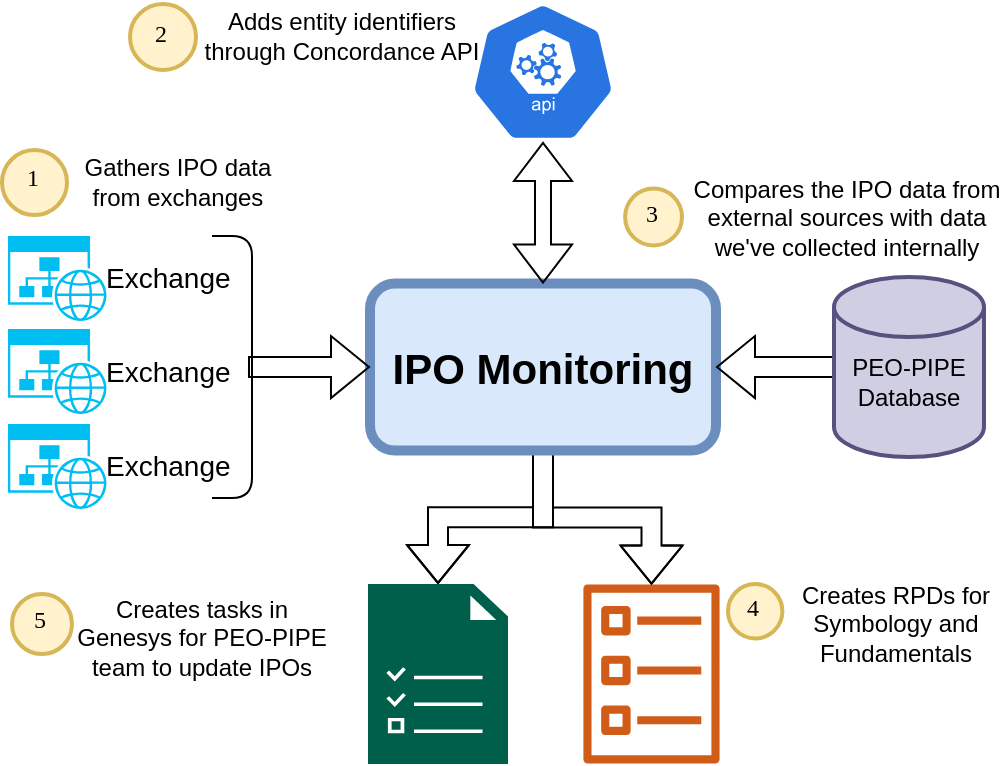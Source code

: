 <mxfile version="20.8.1" type="device"><diagram id="ooH2sOFhiZKoQCt_Af8Y" name="Page-1"><mxGraphModel dx="1434" dy="788" grid="0" gridSize="10" guides="1" tooltips="1" connect="1" arrows="1" fold="1" page="1" pageScale="1" pageWidth="850" pageHeight="1100" background="#FFFFFF" math="0" shadow="0"><root><mxCell id="0"/><mxCell id="1" parent="0"/><mxCell id="h6kq3tl8L6wICLCI2s10-4" value="" style="outlineConnect=0;fontColor=#232F3E;gradientColor=none;fillColor=#D05C17;strokeColor=none;dashed=0;verticalLabelPosition=bottom;verticalAlign=top;align=center;html=1;fontSize=12;fontStyle=0;aspect=fixed;pointerEvents=1;shape=mxgraph.aws4.ecs_task;container=0;" parent="1" vertex="1"><mxGeometry x="352.7" y="366" width="68.08" height="90" as="geometry"/></mxCell><mxCell id="h6kq3tl8L6wICLCI2s10-47" value="" style="html=1;dashed=0;whitespace=wrap;fillColor=#2875E2;strokeColor=#ffffff;points=[[0.005,0.63,0],[0.1,0.2,0],[0.9,0.2,0],[0.5,0,0],[0.995,0.63,0],[0.72,0.99,0],[0.5,1,0],[0.28,0.99,0]];shape=mxgraph.kubernetes.icon;prIcon=api;container=0;" parent="1" vertex="1"><mxGeometry x="280.5" y="75" width="104" height="70" as="geometry"/></mxCell><mxCell id="CSjHS-Jw54JLqZYKcjz6-2" value="" style="sketch=0;pointerEvents=1;shadow=0;dashed=0;html=1;strokeColor=none;fillColor=#005F4B;labelPosition=center;verticalLabelPosition=bottom;verticalAlign=top;align=center;outlineConnect=0;shape=mxgraph.veeam2.task_list;container=0;" vertex="1" parent="1"><mxGeometry x="245" y="366" width="70" height="90" as="geometry"/></mxCell><mxCell id="CSjHS-Jw54JLqZYKcjz6-30" style="edgeStyle=orthogonalEdgeStyle;shape=flexArrow;rounded=0;orthogonalLoop=1;jettySize=auto;html=1;exitX=0.5;exitY=1;exitDx=0;exitDy=0;fontSize=21;" edge="1" parent="1" source="h6kq3tl8L6wICLCI2s10-21" target="CSjHS-Jw54JLqZYKcjz6-2"><mxGeometry relative="1" as="geometry"/></mxCell><mxCell id="CSjHS-Jw54JLqZYKcjz6-31" style="edgeStyle=orthogonalEdgeStyle;shape=flexArrow;rounded=0;orthogonalLoop=1;jettySize=auto;html=1;exitX=0.5;exitY=1;exitDx=0;exitDy=0;fontSize=21;" edge="1" parent="1" source="h6kq3tl8L6wICLCI2s10-21" target="h6kq3tl8L6wICLCI2s10-4"><mxGeometry relative="1" as="geometry"/></mxCell><mxCell id="h6kq3tl8L6wICLCI2s10-21" value="IPO Monitoring" style="rounded=1;whiteSpace=wrap;html=1;fillColor=#dae8fc;strokeColor=#6c8ebf;strokeWidth=5;container=0;fontStyle=1;fontSize=21;" parent="1" vertex="1"><mxGeometry x="246" y="215.79" width="173" height="83.5" as="geometry"/></mxCell><mxCell id="CSjHS-Jw54JLqZYKcjz6-28" style="edgeStyle=orthogonalEdgeStyle;shape=flexArrow;rounded=0;orthogonalLoop=1;jettySize=auto;html=1;exitX=0;exitY=0.5;exitDx=0;exitDy=0;exitPerimeter=0;entryX=1;entryY=0.5;entryDx=0;entryDy=0;fontSize=21;" edge="1" parent="1" source="h6kq3tl8L6wICLCI2s10-8" target="h6kq3tl8L6wICLCI2s10-21"><mxGeometry relative="1" as="geometry"/></mxCell><mxCell id="h6kq3tl8L6wICLCI2s10-8" value="&lt;br&gt;PEO-PIPE Database" style="strokeWidth=2;html=1;shape=mxgraph.flowchart.database;whiteSpace=wrap;fillColor=#d0cee2;strokeColor=#56517e;" parent="1" vertex="1"><mxGeometry x="478" y="212.54" width="75" height="90" as="geometry"/></mxCell><mxCell id="CSjHS-Jw54JLqZYKcjz6-4" value="" style="shape=flexArrow;endArrow=classic;startArrow=classic;html=1;rounded=0;entryX=0.5;entryY=1;entryDx=0;entryDy=0;entryPerimeter=0;exitX=0.5;exitY=0;exitDx=0;exitDy=0;width=8;" edge="1" parent="1" source="h6kq3tl8L6wICLCI2s10-21" target="h6kq3tl8L6wICLCI2s10-47"><mxGeometry width="100" height="100" relative="1" as="geometry"><mxPoint x="374" y="280" as="sourcePoint"/><mxPoint x="474" y="180" as="targetPoint"/></mxGeometry></mxCell><mxCell id="CSjHS-Jw54JLqZYKcjz6-17" style="edgeStyle=orthogonalEdgeStyle;shape=flexArrow;rounded=0;orthogonalLoop=1;jettySize=auto;html=1;exitX=0.1;exitY=0.5;exitDx=0;exitDy=0;exitPerimeter=0;entryX=0;entryY=0.5;entryDx=0;entryDy=0;" edge="1" parent="1" source="h6kq3tl8L6wICLCI2s10-40" target="h6kq3tl8L6wICLCI2s10-21"><mxGeometry relative="1" as="geometry"/></mxCell><mxCell id="CSjHS-Jw54JLqZYKcjz6-18" value="" style="group" vertex="1" connectable="0" parent="1"><mxGeometry x="62" y="149" width="142.5" height="32.5" as="geometry"/></mxCell><mxCell id="h6kq3tl8L6wICLCI2s10-24" value="&lt;font style=&quot;font-size: 12px&quot;&gt;Gathers IPO data from exchanges&lt;/font&gt;" style="text;html=1;strokeColor=none;fillColor=none;align=center;verticalAlign=middle;whiteSpace=wrap;rounded=0;container=0;" parent="CSjHS-Jw54JLqZYKcjz6-18" vertex="1"><mxGeometry x="32.5" y="2.38" width="110" height="27.75" as="geometry"/></mxCell><mxCell id="h6kq3tl8L6wICLCI2s10-56" value="1" style="ellipse;whiteSpace=wrap;html=1;aspect=fixed;strokeWidth=2;fontFamily=Tahoma;spacingBottom=4;spacingRight=2;strokeColor=#d6b656;fillColor=#fff2cc;container=0;" parent="CSjHS-Jw54JLqZYKcjz6-18" vertex="1"><mxGeometry width="32.5" height="32.5" as="geometry"/></mxCell><mxCell id="CSjHS-Jw54JLqZYKcjz6-19" value="" style="group" vertex="1" connectable="0" parent="1"><mxGeometry x="126" y="75" width="176" height="34" as="geometry"/></mxCell><mxCell id="h6kq3tl8L6wICLCI2s10-9" value="Adds entity identifiers through Concordance API" style="text;html=1;strokeColor=none;fillColor=none;align=center;verticalAlign=middle;whiteSpace=wrap;rounded=0;container=0;" parent="CSjHS-Jw54JLqZYKcjz6-19" vertex="1"><mxGeometry x="36" width="140" height="34" as="geometry"/></mxCell><mxCell id="h6kq3tl8L6wICLCI2s10-59" value="2" style="ellipse;whiteSpace=wrap;html=1;aspect=fixed;strokeWidth=2;fontFamily=Tahoma;spacingBottom=4;spacingRight=2;strokeColor=#d6b656;fillColor=#fff2cc;container=0;" parent="CSjHS-Jw54JLqZYKcjz6-19" vertex="1"><mxGeometry y="1" width="33" height="33" as="geometry"/></mxCell><mxCell id="CSjHS-Jw54JLqZYKcjz6-27" value="" style="group" vertex="1" connectable="0" parent="1"><mxGeometry x="373.56" y="159" width="189.44" height="47" as="geometry"/></mxCell><mxCell id="h6kq3tl8L6wICLCI2s10-60" value="3" style="ellipse;whiteSpace=wrap;html=1;aspect=fixed;strokeWidth=2;fontFamily=Tahoma;spacingBottom=4;spacingRight=2;strokeColor=#d6b656;fillColor=#fff2cc;container=0;" parent="CSjHS-Jw54JLqZYKcjz6-27" vertex="1"><mxGeometry y="9.28" width="28.444" height="28.444" as="geometry"/></mxCell><mxCell id="h6kq3tl8L6wICLCI2s10-58" value="Compares the IPO data from external sources with data we've collected internally" style="text;html=1;strokeColor=none;fillColor=none;align=center;verticalAlign=middle;whiteSpace=wrap;rounded=0;container=0;" parent="CSjHS-Jw54JLqZYKcjz6-27" vertex="1"><mxGeometry x="32.44" width="157" height="47" as="geometry"/></mxCell><mxCell id="CSjHS-Jw54JLqZYKcjz6-32" value="" style="group" vertex="1" connectable="0" parent="1"><mxGeometry x="425" y="366" width="138" height="40.83" as="geometry"/></mxCell><mxCell id="h6kq3tl8L6wICLCI2s10-61" value="4" style="ellipse;whiteSpace=wrap;html=1;aspect=fixed;strokeWidth=2;fontFamily=Tahoma;spacingBottom=4;spacingRight=2;strokeColor=#d6b656;fillColor=#fff2cc;container=0;" parent="CSjHS-Jw54JLqZYKcjz6-32" vertex="1"><mxGeometry width="27.202" height="27.202" as="geometry"/></mxCell><mxCell id="h6kq3tl8L6wICLCI2s10-62" value="Creates RPDs for Symbology and Fundamentals" style="text;html=1;strokeColor=none;fillColor=none;align=center;verticalAlign=middle;whiteSpace=wrap;rounded=0;container=0;" parent="CSjHS-Jw54JLqZYKcjz6-32" vertex="1"><mxGeometry x="29.92" width="108.08" height="40.83" as="geometry"/></mxCell><mxCell id="h6kq3tl8L6wICLCI2s10-71" value="5" style="ellipse;whiteSpace=wrap;html=1;aspect=fixed;strokeWidth=2;fontFamily=Tahoma;spacingBottom=4;spacingRight=2;strokeColor=#d6b656;fillColor=#fff2cc;container=0;" parent="1" vertex="1"><mxGeometry x="67" y="371" width="30" height="30" as="geometry"/></mxCell><mxCell id="h6kq3tl8L6wICLCI2s10-72" value="Creates tasks in Genesys for PEO-PIPE team to update IPOs" style="text;html=1;strokeColor=none;fillColor=none;align=center;verticalAlign=middle;whiteSpace=wrap;rounded=0;container=0;" parent="1" vertex="1"><mxGeometry x="93.5" y="366" width="136.25" height="54" as="geometry"/></mxCell><mxCell id="h6kq3tl8L6wICLCI2s10-40" value="" style="shape=curlyBracket;whiteSpace=wrap;html=1;rounded=1;fillColor=none;size=0;direction=west;container=0;" parent="1" vertex="1"><mxGeometry x="167" y="192" width="20" height="131" as="geometry"/></mxCell><mxCell id="CSjHS-Jw54JLqZYKcjz6-34" value="" style="group" vertex="1" connectable="0" parent="1"><mxGeometry x="65" y="192" width="119" height="136.5" as="geometry"/></mxCell><mxCell id="CSjHS-Jw54JLqZYKcjz6-10" value="" style="group" vertex="1" connectable="0" parent="CSjHS-Jw54JLqZYKcjz6-34"><mxGeometry y="94.0" width="119" height="42.5" as="geometry"/></mxCell><mxCell id="CSjHS-Jw54JLqZYKcjz6-11" value="&lt;font style=&quot;font-size: 14px&quot;&gt;Exchange&lt;/font&gt;" style="text;html=1;strokeColor=none;fillColor=none;align=left;verticalAlign=middle;whiteSpace=wrap;rounded=0;container=0;" vertex="1" parent="CSjHS-Jw54JLqZYKcjz6-10"><mxGeometry x="47" y="11.75" width="72" height="19" as="geometry"/></mxCell><mxCell id="CSjHS-Jw54JLqZYKcjz6-12" value="" style="verticalLabelPosition=bottom;html=1;verticalAlign=top;align=center;strokeColor=none;fillColor=#00BEF2;shape=mxgraph.azure.website_generic;pointerEvents=1;" vertex="1" parent="CSjHS-Jw54JLqZYKcjz6-10"><mxGeometry width="50" height="42.5" as="geometry"/></mxCell><mxCell id="CSjHS-Jw54JLqZYKcjz6-6" value="" style="group" vertex="1" connectable="0" parent="CSjHS-Jw54JLqZYKcjz6-34"><mxGeometry width="119" height="42.5" as="geometry"/></mxCell><mxCell id="h6kq3tl8L6wICLCI2s10-14" value="&lt;font style=&quot;font-size: 14px&quot;&gt;Exchange&lt;/font&gt;" style="text;html=1;strokeColor=none;fillColor=none;align=left;verticalAlign=middle;whiteSpace=wrap;rounded=0;container=0;" parent="CSjHS-Jw54JLqZYKcjz6-6" vertex="1"><mxGeometry x="47" y="11.75" width="72" height="19" as="geometry"/></mxCell><mxCell id="CSjHS-Jw54JLqZYKcjz6-5" value="" style="verticalLabelPosition=bottom;html=1;verticalAlign=top;align=center;strokeColor=none;fillColor=#00BEF2;shape=mxgraph.azure.website_generic;pointerEvents=1;" vertex="1" parent="CSjHS-Jw54JLqZYKcjz6-6"><mxGeometry width="50" height="42.5" as="geometry"/></mxCell><mxCell id="CSjHS-Jw54JLqZYKcjz6-7" value="" style="group" vertex="1" connectable="0" parent="CSjHS-Jw54JLqZYKcjz6-34"><mxGeometry y="46.5" width="119" height="42.5" as="geometry"/></mxCell><mxCell id="CSjHS-Jw54JLqZYKcjz6-8" value="&lt;font style=&quot;font-size: 14px&quot;&gt;Exchange&lt;/font&gt;" style="text;html=1;strokeColor=none;fillColor=none;align=left;verticalAlign=middle;whiteSpace=wrap;rounded=0;container=0;" vertex="1" parent="CSjHS-Jw54JLqZYKcjz6-7"><mxGeometry x="47" y="11.75" width="72" height="19" as="geometry"/></mxCell><mxCell id="CSjHS-Jw54JLqZYKcjz6-9" value="" style="verticalLabelPosition=bottom;html=1;verticalAlign=top;align=center;strokeColor=none;fillColor=#00BEF2;shape=mxgraph.azure.website_generic;pointerEvents=1;" vertex="1" parent="CSjHS-Jw54JLqZYKcjz6-7"><mxGeometry width="50" height="42.5" as="geometry"/></mxCell></root></mxGraphModel></diagram></mxfile>